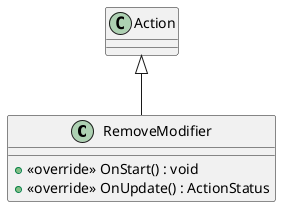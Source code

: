 @startuml
class RemoveModifier {
    + <<override>> OnStart() : void
    + <<override>> OnUpdate() : ActionStatus
}
Action <|-- RemoveModifier
@enduml
